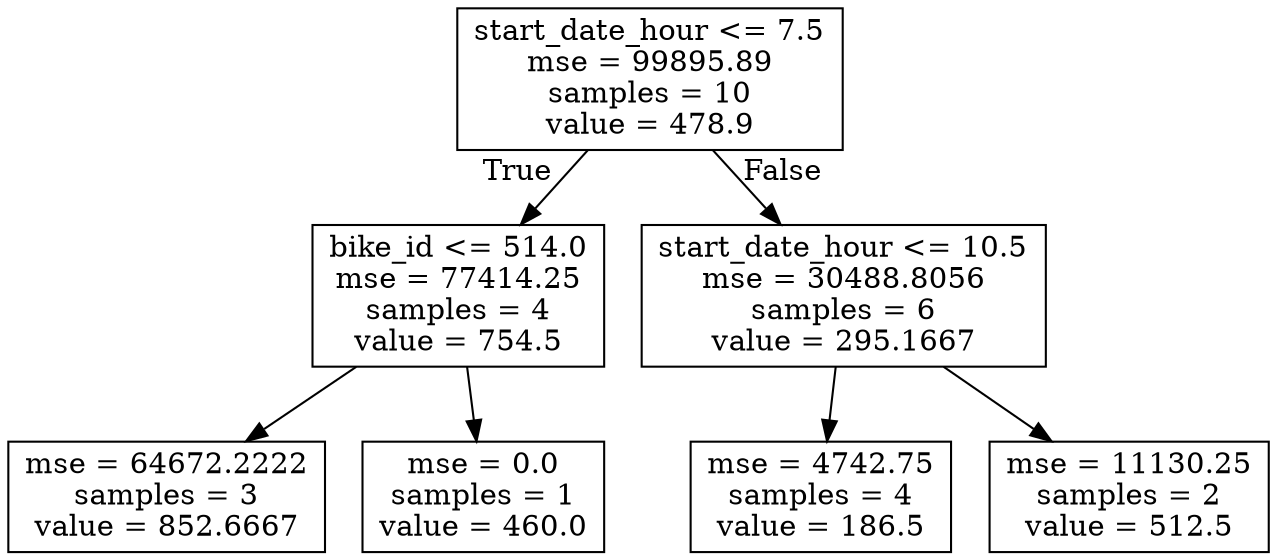 digraph Tree {
node [shape=box] ;
0 [label="start_date_hour <= 7.5\nmse = 99895.89\nsamples = 10\nvalue = 478.9"] ;
1 [label="bike_id <= 514.0\nmse = 77414.25\nsamples = 4\nvalue = 754.5"] ;
0 -> 1 [labeldistance=2.5, labelangle=45, headlabel="True"] ;
2 [label="mse = 64672.2222\nsamples = 3\nvalue = 852.6667"] ;
1 -> 2 ;
3 [label="mse = 0.0\nsamples = 1\nvalue = 460.0"] ;
1 -> 3 ;
4 [label="start_date_hour <= 10.5\nmse = 30488.8056\nsamples = 6\nvalue = 295.1667"] ;
0 -> 4 [labeldistance=2.5, labelangle=-45, headlabel="False"] ;
5 [label="mse = 4742.75\nsamples = 4\nvalue = 186.5"] ;
4 -> 5 ;
6 [label="mse = 11130.25\nsamples = 2\nvalue = 512.5"] ;
4 -> 6 ;
}